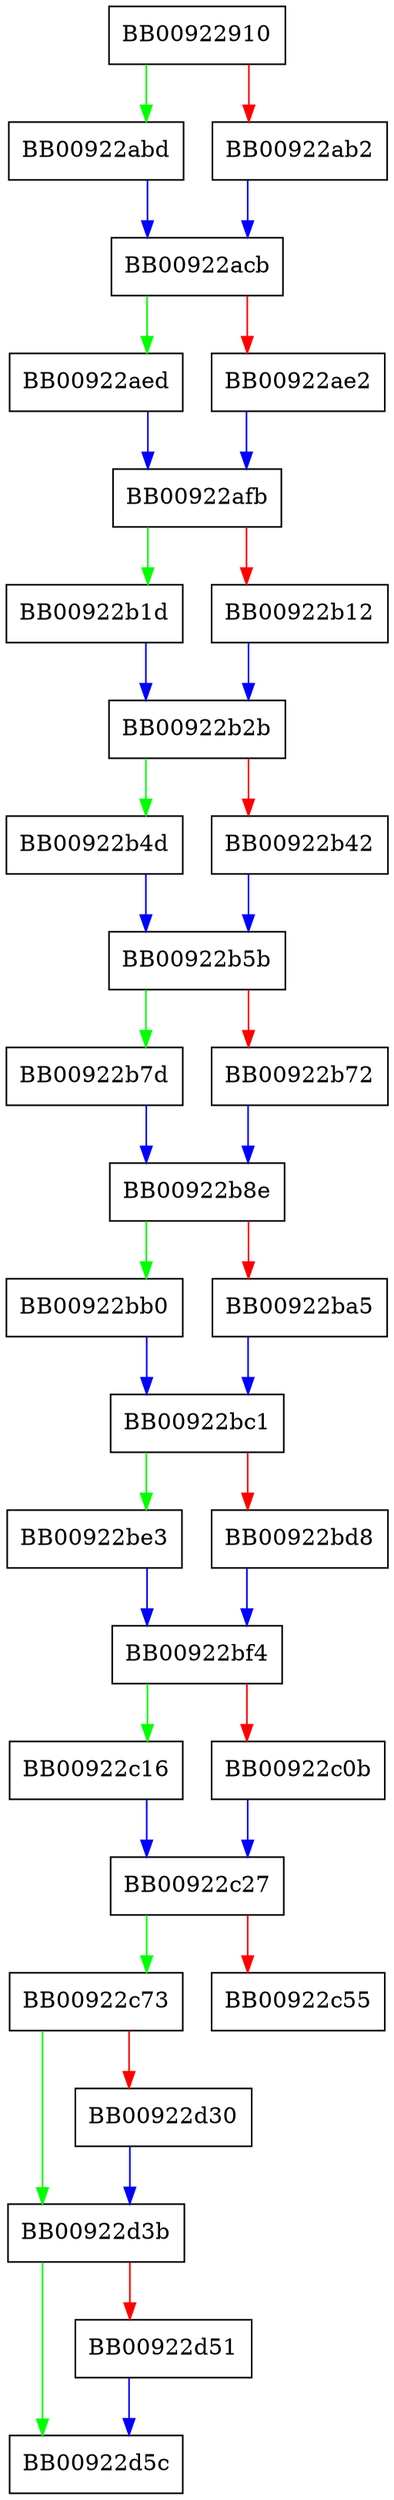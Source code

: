 digraph _dl_runtime_profile_avx512 {
  node [shape="box"];
  graph [splines=ortho];
  BB00922910 -> BB00922abd [color="green"];
  BB00922910 -> BB00922ab2 [color="red"];
  BB00922ab2 -> BB00922acb [color="blue"];
  BB00922abd -> BB00922acb [color="blue"];
  BB00922acb -> BB00922aed [color="green"];
  BB00922acb -> BB00922ae2 [color="red"];
  BB00922ae2 -> BB00922afb [color="blue"];
  BB00922aed -> BB00922afb [color="blue"];
  BB00922afb -> BB00922b1d [color="green"];
  BB00922afb -> BB00922b12 [color="red"];
  BB00922b12 -> BB00922b2b [color="blue"];
  BB00922b1d -> BB00922b2b [color="blue"];
  BB00922b2b -> BB00922b4d [color="green"];
  BB00922b2b -> BB00922b42 [color="red"];
  BB00922b42 -> BB00922b5b [color="blue"];
  BB00922b4d -> BB00922b5b [color="blue"];
  BB00922b5b -> BB00922b7d [color="green"];
  BB00922b5b -> BB00922b72 [color="red"];
  BB00922b72 -> BB00922b8e [color="blue"];
  BB00922b7d -> BB00922b8e [color="blue"];
  BB00922b8e -> BB00922bb0 [color="green"];
  BB00922b8e -> BB00922ba5 [color="red"];
  BB00922ba5 -> BB00922bc1 [color="blue"];
  BB00922bb0 -> BB00922bc1 [color="blue"];
  BB00922bc1 -> BB00922be3 [color="green"];
  BB00922bc1 -> BB00922bd8 [color="red"];
  BB00922bd8 -> BB00922bf4 [color="blue"];
  BB00922be3 -> BB00922bf4 [color="blue"];
  BB00922bf4 -> BB00922c16 [color="green"];
  BB00922bf4 -> BB00922c0b [color="red"];
  BB00922c0b -> BB00922c27 [color="blue"];
  BB00922c16 -> BB00922c27 [color="blue"];
  BB00922c27 -> BB00922c73 [color="green"];
  BB00922c27 -> BB00922c55 [color="red"];
  BB00922c73 -> BB00922d3b [color="green"];
  BB00922c73 -> BB00922d30 [color="red"];
  BB00922d30 -> BB00922d3b [color="blue"];
  BB00922d3b -> BB00922d5c [color="green"];
  BB00922d3b -> BB00922d51 [color="red"];
  BB00922d51 -> BB00922d5c [color="blue"];
}